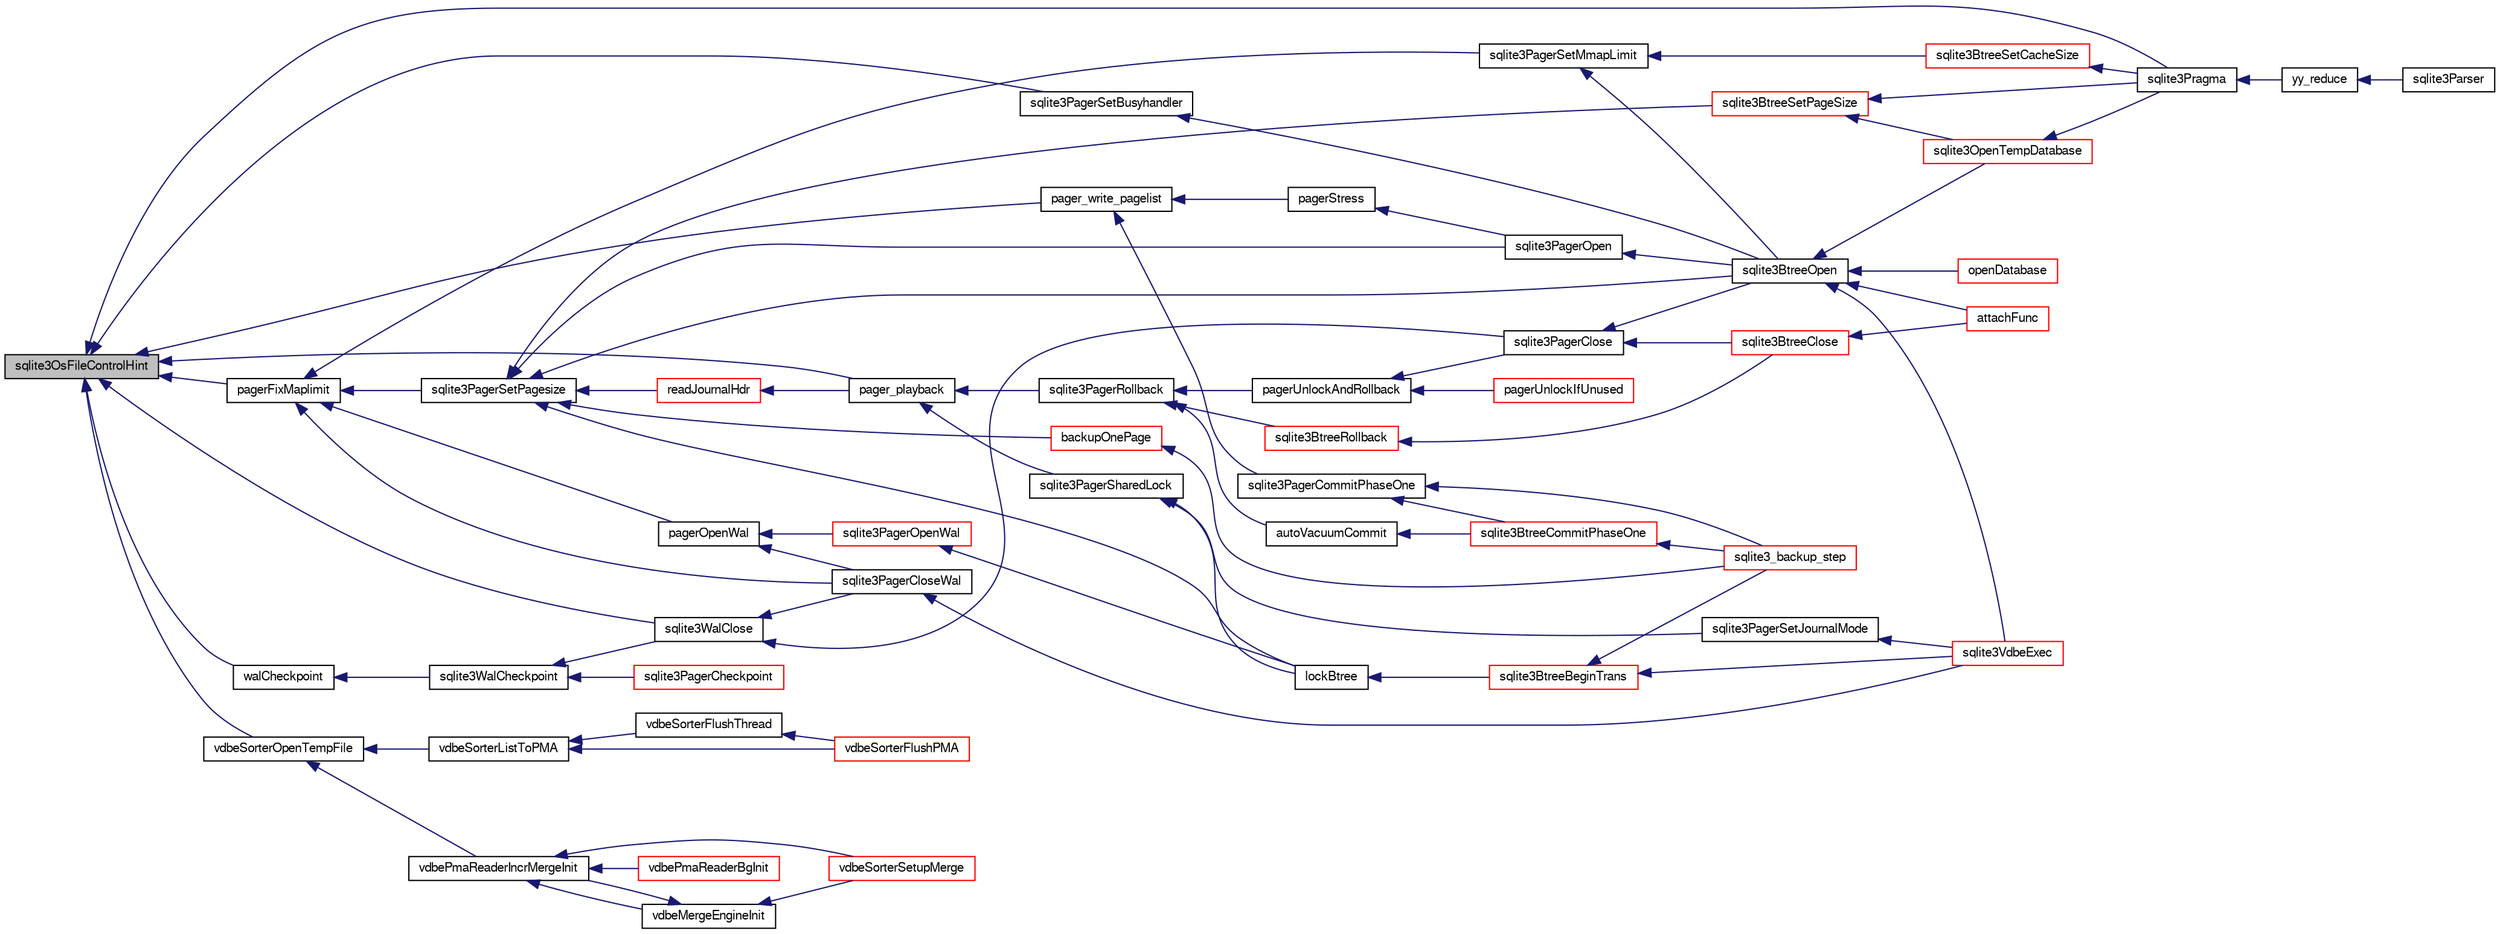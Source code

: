 digraph "sqlite3OsFileControlHint"
{
  edge [fontname="FreeSans",fontsize="10",labelfontname="FreeSans",labelfontsize="10"];
  node [fontname="FreeSans",fontsize="10",shape=record];
  rankdir="LR";
  Node612475 [label="sqlite3OsFileControlHint",height=0.2,width=0.4,color="black", fillcolor="grey75", style="filled", fontcolor="black"];
  Node612475 -> Node612476 [dir="back",color="midnightblue",fontsize="10",style="solid",fontname="FreeSans"];
  Node612476 [label="pager_playback",height=0.2,width=0.4,color="black", fillcolor="white", style="filled",URL="$sqlite3_8c.html#a9d9a750a9fc76eb4b668c8a16b164a65"];
  Node612476 -> Node612477 [dir="back",color="midnightblue",fontsize="10",style="solid",fontname="FreeSans"];
  Node612477 [label="sqlite3PagerSharedLock",height=0.2,width=0.4,color="black", fillcolor="white", style="filled",URL="$sqlite3_8c.html#a58c197b629fb6eaacf96c7add57c70df"];
  Node612477 -> Node612478 [dir="back",color="midnightblue",fontsize="10",style="solid",fontname="FreeSans"];
  Node612478 [label="sqlite3PagerSetJournalMode",height=0.2,width=0.4,color="black", fillcolor="white", style="filled",URL="$sqlite3_8c.html#afb929a0a4553cda84de16180ddbd09f7"];
  Node612478 -> Node612479 [dir="back",color="midnightblue",fontsize="10",style="solid",fontname="FreeSans"];
  Node612479 [label="sqlite3VdbeExec",height=0.2,width=0.4,color="red", fillcolor="white", style="filled",URL="$sqlite3_8c.html#a8ce40a614bdc56719c4d642b1e4dfb21"];
  Node612477 -> Node612740 [dir="back",color="midnightblue",fontsize="10",style="solid",fontname="FreeSans"];
  Node612740 [label="lockBtree",height=0.2,width=0.4,color="black", fillcolor="white", style="filled",URL="$sqlite3_8c.html#a5b808194d3178be15705a420265cee9d"];
  Node612740 -> Node612741 [dir="back",color="midnightblue",fontsize="10",style="solid",fontname="FreeSans"];
  Node612741 [label="sqlite3BtreeBeginTrans",height=0.2,width=0.4,color="red", fillcolor="white", style="filled",URL="$sqlite3_8c.html#a52d6706df15c67c22aa7d0e290c16bf5"];
  Node612741 -> Node612692 [dir="back",color="midnightblue",fontsize="10",style="solid",fontname="FreeSans"];
  Node612692 [label="sqlite3_backup_step",height=0.2,width=0.4,color="red", fillcolor="white", style="filled",URL="$sqlite3_8h.html#a1699b75e98d082eebc465a9e64c35269"];
  Node612741 -> Node612479 [dir="back",color="midnightblue",fontsize="10",style="solid",fontname="FreeSans"];
  Node612476 -> Node612743 [dir="back",color="midnightblue",fontsize="10",style="solid",fontname="FreeSans"];
  Node612743 [label="sqlite3PagerRollback",height=0.2,width=0.4,color="black", fillcolor="white", style="filled",URL="$sqlite3_8c.html#afdd2ecbb97b7a716892ff6bd10c7dfd0"];
  Node612743 -> Node612744 [dir="back",color="midnightblue",fontsize="10",style="solid",fontname="FreeSans"];
  Node612744 [label="pagerUnlockAndRollback",height=0.2,width=0.4,color="black", fillcolor="white", style="filled",URL="$sqlite3_8c.html#a02d96b7bf62c3b13ba905d168914518c"];
  Node612744 -> Node612745 [dir="back",color="midnightblue",fontsize="10",style="solid",fontname="FreeSans"];
  Node612745 [label="sqlite3PagerClose",height=0.2,width=0.4,color="black", fillcolor="white", style="filled",URL="$sqlite3_8c.html#af94b1f96b60689fd09422cce2c85f53f"];
  Node612745 -> Node612746 [dir="back",color="midnightblue",fontsize="10",style="solid",fontname="FreeSans"];
  Node612746 [label="sqlite3BtreeOpen",height=0.2,width=0.4,color="black", fillcolor="white", style="filled",URL="$sqlite3_8c.html#a13dcb44dc34af6ce9d38de9c5aa975f9"];
  Node612746 -> Node612479 [dir="back",color="midnightblue",fontsize="10",style="solid",fontname="FreeSans"];
  Node612746 -> Node612507 [dir="back",color="midnightblue",fontsize="10",style="solid",fontname="FreeSans"];
  Node612507 [label="attachFunc",height=0.2,width=0.4,color="red", fillcolor="white", style="filled",URL="$sqlite3_8c.html#a69cb751a7da501b9a0aa37e0d7c3eaf7"];
  Node612746 -> Node612747 [dir="back",color="midnightblue",fontsize="10",style="solid",fontname="FreeSans"];
  Node612747 [label="sqlite3OpenTempDatabase",height=0.2,width=0.4,color="red", fillcolor="white", style="filled",URL="$sqlite3_8c.html#aaf3088380b731428b72d3b5777f93755"];
  Node612747 -> Node612557 [dir="back",color="midnightblue",fontsize="10",style="solid",fontname="FreeSans"];
  Node612557 [label="sqlite3Pragma",height=0.2,width=0.4,color="black", fillcolor="white", style="filled",URL="$sqlite3_8c.html#a111391370f58f8e6a6eca51fd34d62ed"];
  Node612557 -> Node612509 [dir="back",color="midnightblue",fontsize="10",style="solid",fontname="FreeSans"];
  Node612509 [label="yy_reduce",height=0.2,width=0.4,color="black", fillcolor="white", style="filled",URL="$sqlite3_8c.html#a7c419a9b25711c666a9a2449ef377f14"];
  Node612509 -> Node612510 [dir="back",color="midnightblue",fontsize="10",style="solid",fontname="FreeSans"];
  Node612510 [label="sqlite3Parser",height=0.2,width=0.4,color="black", fillcolor="white", style="filled",URL="$sqlite3_8c.html#a0327d71a5fabe0b6a343d78a2602e72a"];
  Node612746 -> Node612714 [dir="back",color="midnightblue",fontsize="10",style="solid",fontname="FreeSans"];
  Node612714 [label="openDatabase",height=0.2,width=0.4,color="red", fillcolor="white", style="filled",URL="$sqlite3_8c.html#a6a9c3bc3a64234e863413f41db473758"];
  Node612745 -> Node612752 [dir="back",color="midnightblue",fontsize="10",style="solid",fontname="FreeSans"];
  Node612752 [label="sqlite3BtreeClose",height=0.2,width=0.4,color="red", fillcolor="white", style="filled",URL="$sqlite3_8c.html#a729b65009b66a99200496b09c124df01"];
  Node612752 -> Node612507 [dir="back",color="midnightblue",fontsize="10",style="solid",fontname="FreeSans"];
  Node612744 -> Node612757 [dir="back",color="midnightblue",fontsize="10",style="solid",fontname="FreeSans"];
  Node612757 [label="pagerUnlockIfUnused",height=0.2,width=0.4,color="red", fillcolor="white", style="filled",URL="$sqlite3_8c.html#abf547f4276efb6f10262f7fde1e4d065"];
  Node612743 -> Node612797 [dir="back",color="midnightblue",fontsize="10",style="solid",fontname="FreeSans"];
  Node612797 [label="autoVacuumCommit",height=0.2,width=0.4,color="black", fillcolor="white", style="filled",URL="$sqlite3_8c.html#a809d22c6311135ae3048adf41febaef0"];
  Node612797 -> Node612798 [dir="back",color="midnightblue",fontsize="10",style="solid",fontname="FreeSans"];
  Node612798 [label="sqlite3BtreeCommitPhaseOne",height=0.2,width=0.4,color="red", fillcolor="white", style="filled",URL="$sqlite3_8c.html#ae266cba101e64ad99a166f237532e262"];
  Node612798 -> Node612692 [dir="back",color="midnightblue",fontsize="10",style="solid",fontname="FreeSans"];
  Node612743 -> Node612803 [dir="back",color="midnightblue",fontsize="10",style="solid",fontname="FreeSans"];
  Node612803 [label="sqlite3BtreeRollback",height=0.2,width=0.4,color="red", fillcolor="white", style="filled",URL="$sqlite3_8c.html#a317473acdafdd688385c8954f09de186"];
  Node612803 -> Node612752 [dir="back",color="midnightblue",fontsize="10",style="solid",fontname="FreeSans"];
  Node612475 -> Node612862 [dir="back",color="midnightblue",fontsize="10",style="solid",fontname="FreeSans"];
  Node612862 [label="pagerFixMaplimit",height=0.2,width=0.4,color="black", fillcolor="white", style="filled",URL="$sqlite3_8c.html#a9f1947188e8c305d8053d69f82318762"];
  Node612862 -> Node612863 [dir="back",color="midnightblue",fontsize="10",style="solid",fontname="FreeSans"];
  Node612863 [label="sqlite3PagerSetMmapLimit",height=0.2,width=0.4,color="black", fillcolor="white", style="filled",URL="$sqlite3_8c.html#aa5bd62da47024a18682829ab4527e9a8"];
  Node612863 -> Node612746 [dir="back",color="midnightblue",fontsize="10",style="solid",fontname="FreeSans"];
  Node612863 -> Node612864 [dir="back",color="midnightblue",fontsize="10",style="solid",fontname="FreeSans"];
  Node612864 [label="sqlite3BtreeSetCacheSize",height=0.2,width=0.4,color="red", fillcolor="white", style="filled",URL="$sqlite3_8c.html#ac64a997f50ee2fe50f1d2d87aef61364"];
  Node612864 -> Node612557 [dir="back",color="midnightblue",fontsize="10",style="solid",fontname="FreeSans"];
  Node612862 -> Node612865 [dir="back",color="midnightblue",fontsize="10",style="solid",fontname="FreeSans"];
  Node612865 [label="sqlite3PagerSetPagesize",height=0.2,width=0.4,color="black", fillcolor="white", style="filled",URL="$sqlite3_8c.html#ab668348d5dcc0382c247c74b6358f16e"];
  Node612865 -> Node612866 [dir="back",color="midnightblue",fontsize="10",style="solid",fontname="FreeSans"];
  Node612866 [label="readJournalHdr",height=0.2,width=0.4,color="red", fillcolor="white", style="filled",URL="$sqlite3_8c.html#a4367a6db0dfbaacd476aeecccc99904b"];
  Node612866 -> Node612476 [dir="back",color="midnightblue",fontsize="10",style="solid",fontname="FreeSans"];
  Node612865 -> Node612845 [dir="back",color="midnightblue",fontsize="10",style="solid",fontname="FreeSans"];
  Node612845 [label="sqlite3PagerOpen",height=0.2,width=0.4,color="black", fillcolor="white", style="filled",URL="$sqlite3_8c.html#a5b4a74e8a1754922c482b7af19b30611"];
  Node612845 -> Node612746 [dir="back",color="midnightblue",fontsize="10",style="solid",fontname="FreeSans"];
  Node612865 -> Node612746 [dir="back",color="midnightblue",fontsize="10",style="solid",fontname="FreeSans"];
  Node612865 -> Node612867 [dir="back",color="midnightblue",fontsize="10",style="solid",fontname="FreeSans"];
  Node612867 [label="sqlite3BtreeSetPageSize",height=0.2,width=0.4,color="red", fillcolor="white", style="filled",URL="$sqlite3_8c.html#ad9c65e8377c831a80e0ac1f108c43f3e"];
  Node612867 -> Node612747 [dir="back",color="midnightblue",fontsize="10",style="solid",fontname="FreeSans"];
  Node612867 -> Node612557 [dir="back",color="midnightblue",fontsize="10",style="solid",fontname="FreeSans"];
  Node612865 -> Node612740 [dir="back",color="midnightblue",fontsize="10",style="solid",fontname="FreeSans"];
  Node612865 -> Node612841 [dir="back",color="midnightblue",fontsize="10",style="solid",fontname="FreeSans"];
  Node612841 [label="backupOnePage",height=0.2,width=0.4,color="red", fillcolor="white", style="filled",URL="$sqlite3_8c.html#a7efb6a8380d746b14e73db99ad3428a2"];
  Node612841 -> Node612692 [dir="back",color="midnightblue",fontsize="10",style="solid",fontname="FreeSans"];
  Node612862 -> Node612870 [dir="back",color="midnightblue",fontsize="10",style="solid",fontname="FreeSans"];
  Node612870 [label="pagerOpenWal",height=0.2,width=0.4,color="black", fillcolor="white", style="filled",URL="$sqlite3_8c.html#acb6f84b34748805df0403a052d18eaf1"];
  Node612870 -> Node612871 [dir="back",color="midnightblue",fontsize="10",style="solid",fontname="FreeSans"];
  Node612871 [label="sqlite3PagerOpenWal",height=0.2,width=0.4,color="red", fillcolor="white", style="filled",URL="$sqlite3_8c.html#a5e4116ab2def31c2c36e557fc6811d0d"];
  Node612871 -> Node612740 [dir="back",color="midnightblue",fontsize="10",style="solid",fontname="FreeSans"];
  Node612870 -> Node612873 [dir="back",color="midnightblue",fontsize="10",style="solid",fontname="FreeSans"];
  Node612873 [label="sqlite3PagerCloseWal",height=0.2,width=0.4,color="black", fillcolor="white", style="filled",URL="$sqlite3_8c.html#ac62d7d3d29214a7cad25fdd88e7c7a74"];
  Node612873 -> Node612479 [dir="back",color="midnightblue",fontsize="10",style="solid",fontname="FreeSans"];
  Node612862 -> Node612873 [dir="back",color="midnightblue",fontsize="10",style="solid",fontname="FreeSans"];
  Node612475 -> Node612874 [dir="back",color="midnightblue",fontsize="10",style="solid",fontname="FreeSans"];
  Node612874 [label="sqlite3PagerSetBusyhandler",height=0.2,width=0.4,color="black", fillcolor="white", style="filled",URL="$sqlite3_8c.html#a24076fb4f14e547a630f83f25ff37852"];
  Node612874 -> Node612746 [dir="back",color="midnightblue",fontsize="10",style="solid",fontname="FreeSans"];
  Node612475 -> Node612846 [dir="back",color="midnightblue",fontsize="10",style="solid",fontname="FreeSans"];
  Node612846 [label="pager_write_pagelist",height=0.2,width=0.4,color="black", fillcolor="white", style="filled",URL="$sqlite3_8c.html#a6287c834edd4d88c1757d45a9d7f7dcc"];
  Node612846 -> Node612844 [dir="back",color="midnightblue",fontsize="10",style="solid",fontname="FreeSans"];
  Node612844 [label="pagerStress",height=0.2,width=0.4,color="black", fillcolor="white", style="filled",URL="$sqlite3_8c.html#abb21a3a371038e9e3e69af0f21a1b386"];
  Node612844 -> Node612845 [dir="back",color="midnightblue",fontsize="10",style="solid",fontname="FreeSans"];
  Node612846 -> Node612832 [dir="back",color="midnightblue",fontsize="10",style="solid",fontname="FreeSans"];
  Node612832 [label="sqlite3PagerCommitPhaseOne",height=0.2,width=0.4,color="black", fillcolor="white", style="filled",URL="$sqlite3_8c.html#a2baf986bff9120486e9acc5951494ea7"];
  Node612832 -> Node612798 [dir="back",color="midnightblue",fontsize="10",style="solid",fontname="FreeSans"];
  Node612832 -> Node612692 [dir="back",color="midnightblue",fontsize="10",style="solid",fontname="FreeSans"];
  Node612475 -> Node612875 [dir="back",color="midnightblue",fontsize="10",style="solid",fontname="FreeSans"];
  Node612875 [label="walCheckpoint",height=0.2,width=0.4,color="black", fillcolor="white", style="filled",URL="$sqlite3_8c.html#ab5245070ab67db40291c71c4991aa317"];
  Node612875 -> Node612876 [dir="back",color="midnightblue",fontsize="10",style="solid",fontname="FreeSans"];
  Node612876 [label="sqlite3WalCheckpoint",height=0.2,width=0.4,color="black", fillcolor="white", style="filled",URL="$sqlite3_8c.html#a58bec6523fa854142169cdff1fbb8e5f"];
  Node612876 -> Node612877 [dir="back",color="midnightblue",fontsize="10",style="solid",fontname="FreeSans"];
  Node612877 [label="sqlite3PagerCheckpoint",height=0.2,width=0.4,color="red", fillcolor="white", style="filled",URL="$sqlite3_8c.html#a51b879bda409240901c1443161246045"];
  Node612876 -> Node612884 [dir="back",color="midnightblue",fontsize="10",style="solid",fontname="FreeSans"];
  Node612884 [label="sqlite3WalClose",height=0.2,width=0.4,color="black", fillcolor="white", style="filled",URL="$sqlite3_8c.html#abfd7d36ec6ea41ecb2717dd4c6b0571e"];
  Node612884 -> Node612745 [dir="back",color="midnightblue",fontsize="10",style="solid",fontname="FreeSans"];
  Node612884 -> Node612873 [dir="back",color="midnightblue",fontsize="10",style="solid",fontname="FreeSans"];
  Node612475 -> Node612884 [dir="back",color="midnightblue",fontsize="10",style="solid",fontname="FreeSans"];
  Node612475 -> Node612885 [dir="back",color="midnightblue",fontsize="10",style="solid",fontname="FreeSans"];
  Node612885 [label="vdbeSorterOpenTempFile",height=0.2,width=0.4,color="black", fillcolor="white", style="filled",URL="$sqlite3_8c.html#a9fd9444b3357460ec17dcd8478ecbcaa"];
  Node612885 -> Node612886 [dir="back",color="midnightblue",fontsize="10",style="solid",fontname="FreeSans"];
  Node612886 [label="vdbeSorterListToPMA",height=0.2,width=0.4,color="black", fillcolor="white", style="filled",URL="$sqlite3_8c.html#af6e1d043f93889ac86724fc534814300"];
  Node612886 -> Node612887 [dir="back",color="midnightblue",fontsize="10",style="solid",fontname="FreeSans"];
  Node612887 [label="vdbeSorterFlushThread",height=0.2,width=0.4,color="black", fillcolor="white", style="filled",URL="$sqlite3_8c.html#ae32035370aac482806760be77ff06325"];
  Node612887 -> Node612888 [dir="back",color="midnightblue",fontsize="10",style="solid",fontname="FreeSans"];
  Node612888 [label="vdbeSorterFlushPMA",height=0.2,width=0.4,color="red", fillcolor="white", style="filled",URL="$sqlite3_8c.html#ada9bb002d01885ef3856a19b12b99151"];
  Node612886 -> Node612888 [dir="back",color="midnightblue",fontsize="10",style="solid",fontname="FreeSans"];
  Node612885 -> Node612891 [dir="back",color="midnightblue",fontsize="10",style="solid",fontname="FreeSans"];
  Node612891 [label="vdbePmaReaderIncrMergeInit",height=0.2,width=0.4,color="black", fillcolor="white", style="filled",URL="$sqlite3_8c.html#a8174970251c49119bb287029eb1d3aed"];
  Node612891 -> Node612892 [dir="back",color="midnightblue",fontsize="10",style="solid",fontname="FreeSans"];
  Node612892 [label="vdbeMergeEngineInit",height=0.2,width=0.4,color="black", fillcolor="white", style="filled",URL="$sqlite3_8c.html#aa3c8bfc9bbc60c4bc1402369750c8c1f"];
  Node612892 -> Node612891 [dir="back",color="midnightblue",fontsize="10",style="solid",fontname="FreeSans"];
  Node612892 -> Node612893 [dir="back",color="midnightblue",fontsize="10",style="solid",fontname="FreeSans"];
  Node612893 [label="vdbeSorterSetupMerge",height=0.2,width=0.4,color="red", fillcolor="white", style="filled",URL="$sqlite3_8c.html#a82088507aafeedcc04af031f7ea0bbd8"];
  Node612891 -> Node612894 [dir="back",color="midnightblue",fontsize="10",style="solid",fontname="FreeSans"];
  Node612894 [label="vdbePmaReaderBgInit",height=0.2,width=0.4,color="red", fillcolor="white", style="filled",URL="$sqlite3_8c.html#a9b5ba54e987dd6921fce57849ada7006"];
  Node612891 -> Node612893 [dir="back",color="midnightblue",fontsize="10",style="solid",fontname="FreeSans"];
  Node612475 -> Node612557 [dir="back",color="midnightblue",fontsize="10",style="solid",fontname="FreeSans"];
}
